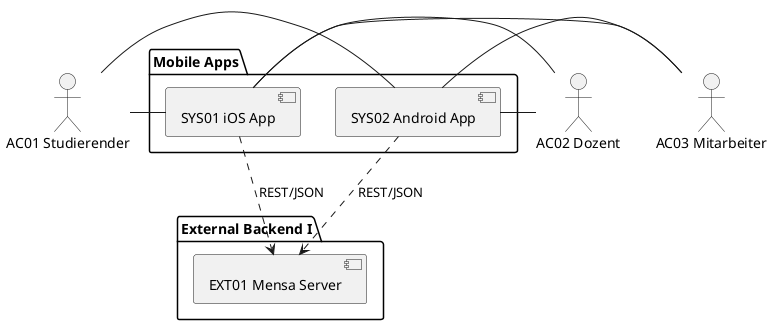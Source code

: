 @startuml

actor :AC01 Studierender: as AC01
actor :AC02 Dozent: as AC02
actor :AC03 Mitarbeiter: as AC03

package "Mobile Apps" {
  component [SYS01 iOS App] as SYS03
  component [SYS02 Android App] as SYS04
}

package "External Backend I" {
  component [EXT01 Mensa Server] as SYS06
}
 
AC01 - SYS03
AC01 - SYS04
AC02 - SYS03
AC02 - SYS04
AC03 - SYS03
AC03 - SYS04
SYS03 ..> SYS06 : REST/JSON
SYS04 ..> SYS06 : REST/JSON

@enduml